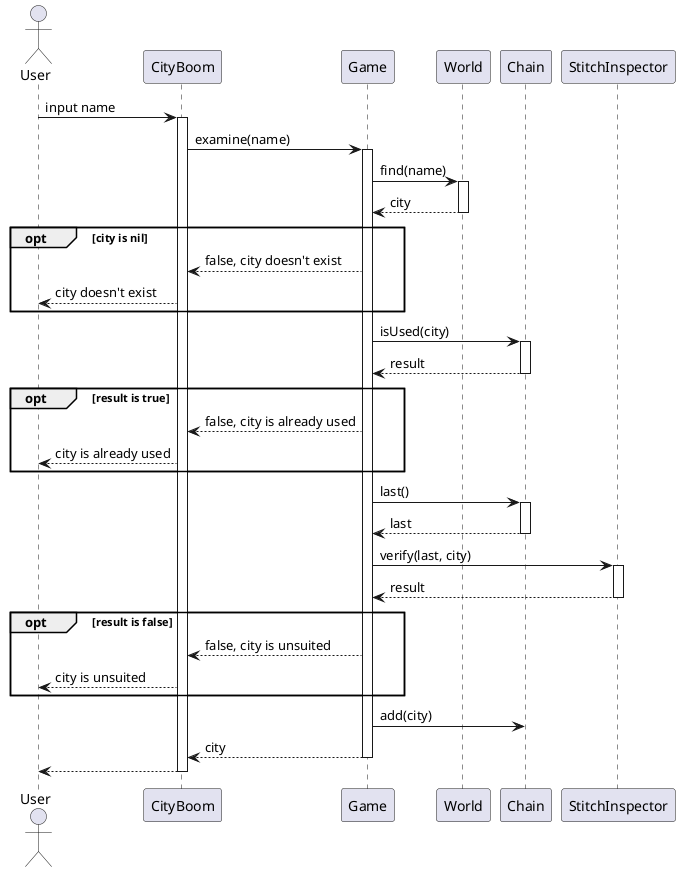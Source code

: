 @startuml
actor User
User -> CityBoom: input name
activate CityBoom
CityBoom -> Game: examine(name)
activate Game
Game -> World: find(name)
activate World
World --> Game: city
deactivate World
opt city is nil
    Game --> CityBoom: false, city doesn't exist
    CityBoom --> User: city doesn't exist
end
Game -> Chain: isUsed(city)
activate Chain
Chain --> Game: result
deactivate Chain
opt result is true
    Game --> CityBoom: false, city is already used
    CityBoom --> User: city is already used
end
Game -> Chain: last()
activate Chain
Chain --> Game: last
deactivate Chain
Game -> StitchInspector: verify(last, city)
activate StitchInspector
StitchInspector --> Game: result
deactivate StitchInspector
opt result is false
    Game --> CityBoom: false, city is unsuited
    CityBoom --> User: city is unsuited
end
Game -> Chain: add(city)
Game --> CityBoom: city
deactivate Game
CityBoom --> User
deactivate CityBoom
@enduml